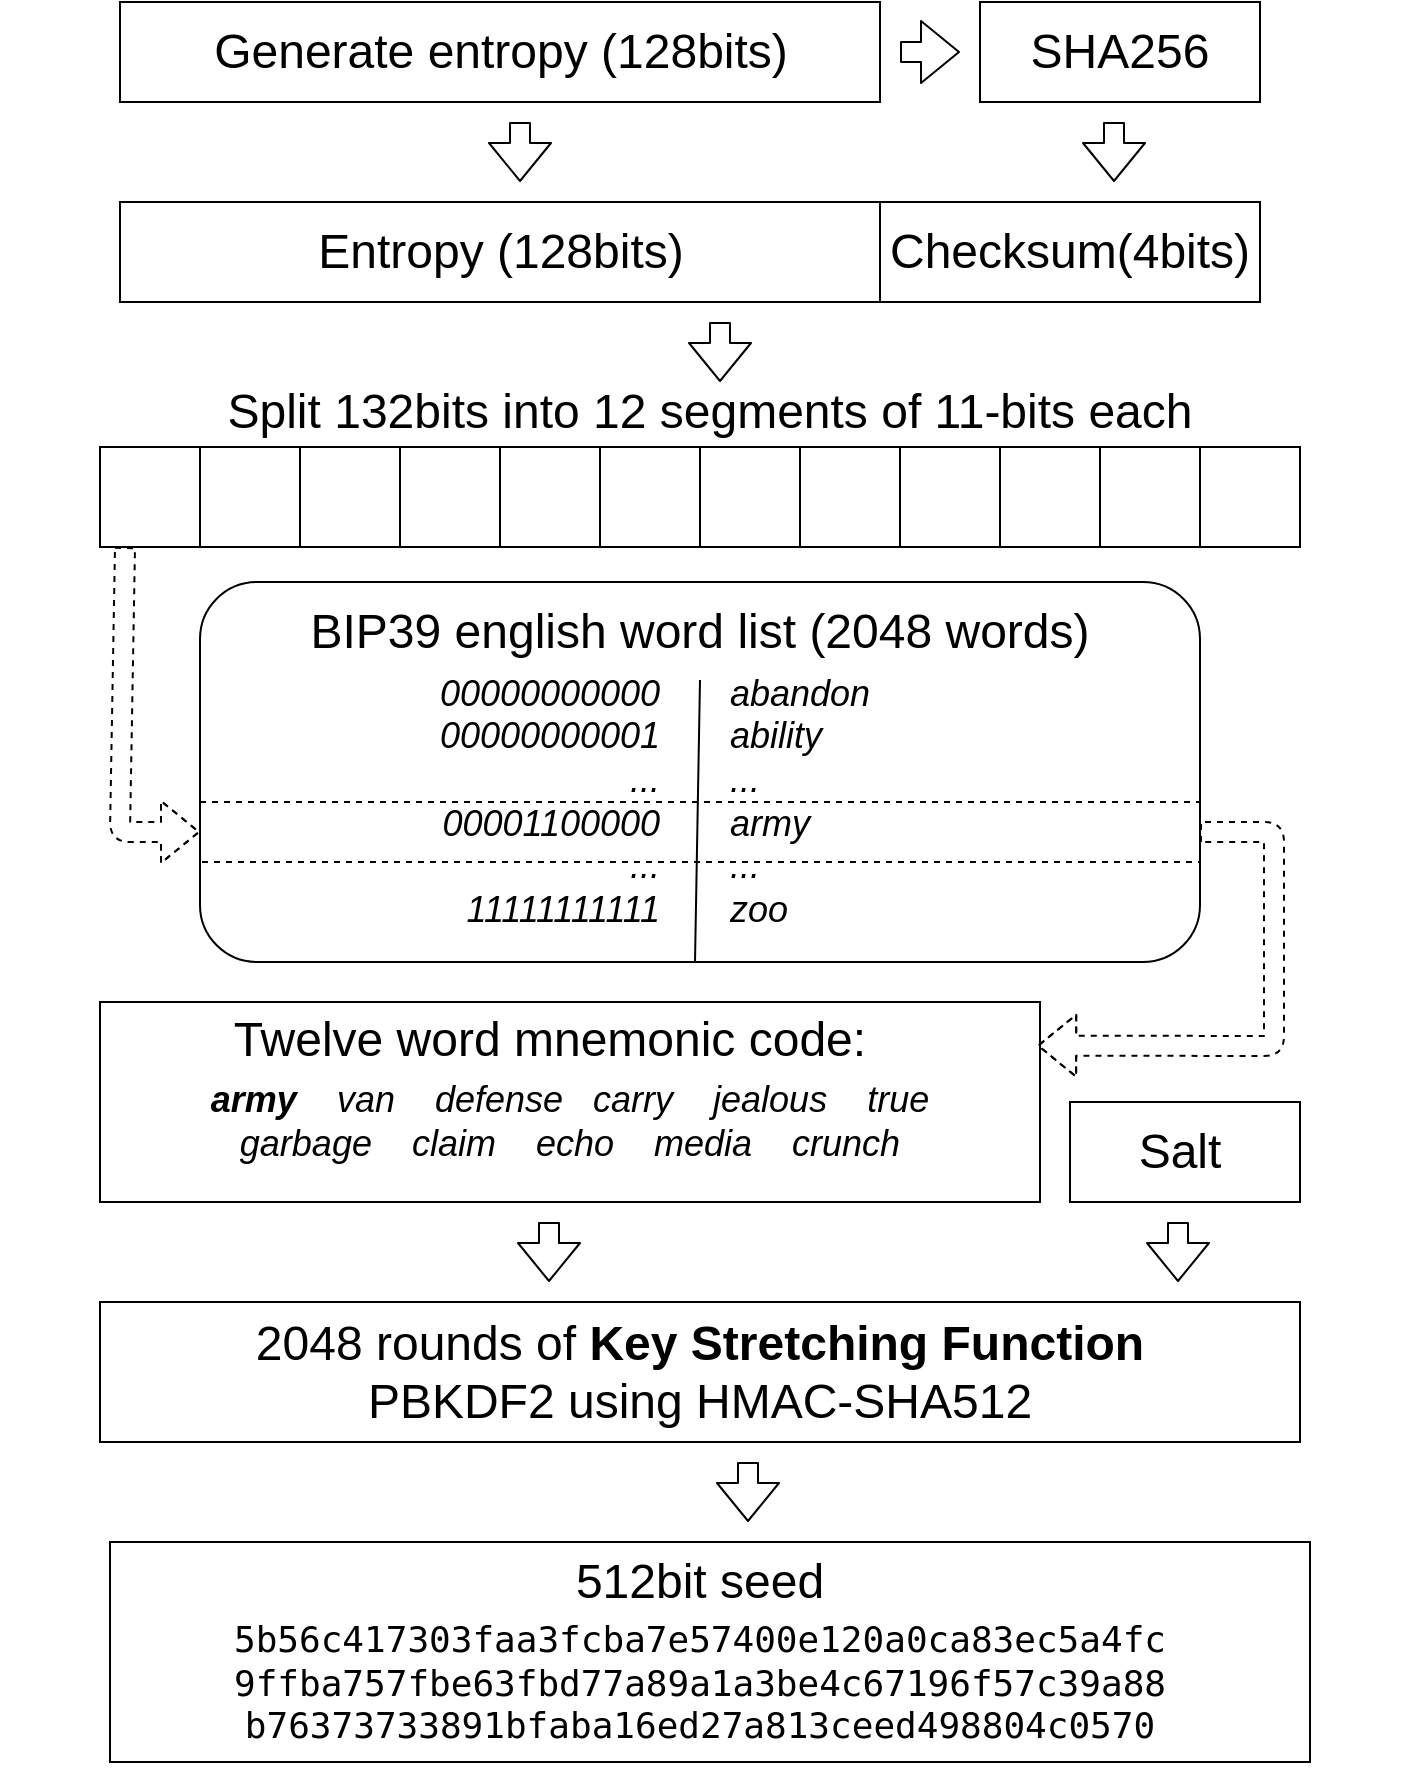 <mxfile version="10.6.5" type="device"><diagram id="jEOFgJ03z6qG9zhJlwI6" name="Page-1"><mxGraphModel dx="1263" dy="778" grid="1" gridSize="10" guides="1" tooltips="1" connect="1" arrows="1" fold="1" page="1" pageScale="1" pageWidth="850" pageHeight="1100" math="0" shadow="0"><root><mxCell id="0"/><mxCell id="1" parent="0"/><mxCell id="8i7k3EF_0dI-TqdIIlLZ-1" value="" style="rounded=0;whiteSpace=wrap;html=1;" vertex="1" parent="1"><mxGeometry x="80" y="30" width="380" height="50" as="geometry"/></mxCell><mxCell id="8i7k3EF_0dI-TqdIIlLZ-2" value="&lt;font style=&quot;font-size: 24px&quot;&gt;Generate entropy (128bits)&lt;/font&gt;" style="text;html=1;strokeColor=none;fillColor=none;align=center;verticalAlign=middle;whiteSpace=wrap;rounded=0;" vertex="1" parent="1"><mxGeometry x="122.5" y="45" width="295" height="20" as="geometry"/></mxCell><mxCell id="8i7k3EF_0dI-TqdIIlLZ-3" value="" style="shape=flexArrow;endArrow=classic;html=1;" edge="1" parent="1"><mxGeometry width="50" height="50" relative="1" as="geometry"><mxPoint x="470" y="55" as="sourcePoint"/><mxPoint x="500" y="55" as="targetPoint"/></mxGeometry></mxCell><mxCell id="8i7k3EF_0dI-TqdIIlLZ-4" value="" style="rounded=0;whiteSpace=wrap;html=1;" vertex="1" parent="1"><mxGeometry x="80" y="130" width="380" height="50" as="geometry"/></mxCell><mxCell id="8i7k3EF_0dI-TqdIIlLZ-5" value="&lt;font style=&quot;font-size: 24px&quot;&gt;Entropy (128bits)&lt;/font&gt;" style="text;html=1;strokeColor=none;fillColor=none;align=center;verticalAlign=middle;whiteSpace=wrap;rounded=0;" vertex="1" parent="1"><mxGeometry x="122.5" y="145" width="295" height="20" as="geometry"/></mxCell><mxCell id="8i7k3EF_0dI-TqdIIlLZ-6" value="" style="shape=flexArrow;endArrow=classic;html=1;" edge="1" parent="1"><mxGeometry width="50" height="50" relative="1" as="geometry"><mxPoint x="280" y="90" as="sourcePoint"/><mxPoint x="280" y="120" as="targetPoint"/></mxGeometry></mxCell><mxCell id="8i7k3EF_0dI-TqdIIlLZ-7" value="" style="rounded=0;whiteSpace=wrap;html=1;" vertex="1" parent="1"><mxGeometry x="510" y="30" width="140" height="50" as="geometry"/></mxCell><mxCell id="8i7k3EF_0dI-TqdIIlLZ-8" value="&lt;font style=&quot;font-size: 24px&quot;&gt;SHA256&lt;/font&gt;" style="text;html=1;strokeColor=none;fillColor=none;align=center;verticalAlign=middle;whiteSpace=wrap;rounded=0;" vertex="1" parent="1"><mxGeometry x="510" y="45" width="140" height="20" as="geometry"/></mxCell><mxCell id="8i7k3EF_0dI-TqdIIlLZ-9" value="" style="shape=flexArrow;endArrow=classic;html=1;" edge="1" parent="1"><mxGeometry width="50" height="50" relative="1" as="geometry"><mxPoint x="577" y="90.0" as="sourcePoint"/><mxPoint x="577" y="120.0" as="targetPoint"/></mxGeometry></mxCell><mxCell id="8i7k3EF_0dI-TqdIIlLZ-12" value="" style="rounded=0;whiteSpace=wrap;html=1;" vertex="1" parent="1"><mxGeometry x="460" y="130" width="190" height="50" as="geometry"/></mxCell><mxCell id="8i7k3EF_0dI-TqdIIlLZ-14" value="&lt;font style=&quot;font-size: 24px&quot;&gt;Checksum(4bits)&lt;/font&gt;" style="text;html=1;strokeColor=none;fillColor=none;align=center;verticalAlign=middle;whiteSpace=wrap;rounded=0;" vertex="1" parent="1"><mxGeometry x="485" y="145" width="140" height="20" as="geometry"/></mxCell><mxCell id="8i7k3EF_0dI-TqdIIlLZ-16" value="" style="shape=flexArrow;endArrow=classic;html=1;" edge="1" parent="1"><mxGeometry width="50" height="50" relative="1" as="geometry"><mxPoint x="380" y="190" as="sourcePoint"/><mxPoint x="380" y="220" as="targetPoint"/></mxGeometry></mxCell><mxCell id="8i7k3EF_0dI-TqdIIlLZ-19" value="" style="rounded=0;whiteSpace=wrap;html=1;" vertex="1" parent="1"><mxGeometry x="70" y="252.5" width="50" height="50" as="geometry"/></mxCell><mxCell id="8i7k3EF_0dI-TqdIIlLZ-20" value="" style="rounded=0;whiteSpace=wrap;html=1;" vertex="1" parent="1"><mxGeometry x="120" y="252.5" width="50" height="50" as="geometry"/></mxCell><mxCell id="8i7k3EF_0dI-TqdIIlLZ-21" value="" style="rounded=0;whiteSpace=wrap;html=1;" vertex="1" parent="1"><mxGeometry x="620" y="252.5" width="50" height="50" as="geometry"/></mxCell><mxCell id="8i7k3EF_0dI-TqdIIlLZ-22" value="" style="rounded=0;whiteSpace=wrap;html=1;" vertex="1" parent="1"><mxGeometry x="570" y="252.5" width="50" height="50" as="geometry"/></mxCell><mxCell id="8i7k3EF_0dI-TqdIIlLZ-23" value="" style="rounded=0;whiteSpace=wrap;html=1;" vertex="1" parent="1"><mxGeometry x="320" y="252.5" width="50" height="50" as="geometry"/></mxCell><mxCell id="8i7k3EF_0dI-TqdIIlLZ-24" value="" style="rounded=0;whiteSpace=wrap;html=1;" vertex="1" parent="1"><mxGeometry x="170" y="252.5" width="50" height="50" as="geometry"/></mxCell><mxCell id="8i7k3EF_0dI-TqdIIlLZ-25" value="" style="rounded=0;whiteSpace=wrap;html=1;" vertex="1" parent="1"><mxGeometry x="270" y="252.5" width="50" height="50" as="geometry"/></mxCell><mxCell id="8i7k3EF_0dI-TqdIIlLZ-26" value="" style="rounded=0;whiteSpace=wrap;html=1;" vertex="1" parent="1"><mxGeometry x="220" y="252.5" width="50" height="50" as="geometry"/></mxCell><mxCell id="8i7k3EF_0dI-TqdIIlLZ-27" value="" style="rounded=0;whiteSpace=wrap;html=1;" vertex="1" parent="1"><mxGeometry x="520" y="252.5" width="50" height="50" as="geometry"/></mxCell><mxCell id="8i7k3EF_0dI-TqdIIlLZ-28" value="" style="rounded=0;whiteSpace=wrap;html=1;" vertex="1" parent="1"><mxGeometry x="470" y="252.5" width="50" height="50" as="geometry"/></mxCell><mxCell id="8i7k3EF_0dI-TqdIIlLZ-29" value="" style="rounded=0;whiteSpace=wrap;html=1;" vertex="1" parent="1"><mxGeometry x="420" y="252.5" width="50" height="50" as="geometry"/></mxCell><mxCell id="8i7k3EF_0dI-TqdIIlLZ-30" value="" style="rounded=0;whiteSpace=wrap;html=1;" vertex="1" parent="1"><mxGeometry x="370" y="252.5" width="50" height="50" as="geometry"/></mxCell><mxCell id="8i7k3EF_0dI-TqdIIlLZ-17" value="&lt;font style=&quot;font-size: 24px&quot;&gt;Split 132bits into 12 segments of 11-bits each&lt;/font&gt;" style="text;html=1;strokeColor=none;fillColor=none;align=center;verticalAlign=middle;whiteSpace=wrap;rounded=0;" vertex="1" parent="1"><mxGeometry x="90" y="220" width="570" height="30" as="geometry"/></mxCell><mxCell id="8i7k3EF_0dI-TqdIIlLZ-31" value="" style="rounded=1;whiteSpace=wrap;html=1;" vertex="1" parent="1"><mxGeometry x="120" y="320" width="500" height="190" as="geometry"/></mxCell><mxCell id="8i7k3EF_0dI-TqdIIlLZ-32" value="&lt;font style=&quot;font-size: 24px&quot;&gt;BIP39 english word list (2048 words)&lt;/font&gt;" style="text;html=1;strokeColor=none;fillColor=none;align=center;verticalAlign=middle;whiteSpace=wrap;rounded=0;" vertex="1" parent="1"><mxGeometry x="130" y="330" width="480" height="30" as="geometry"/></mxCell><mxCell id="8i7k3EF_0dI-TqdIIlLZ-33" value="&lt;div style=&quot;text-align: right&quot;&gt;&lt;i style=&quot;font-size: 18px&quot;&gt;00000000000&lt;/i&gt;&lt;/div&gt;&lt;font style=&quot;font-size: 18px&quot;&gt;&lt;div style=&quot;text-align: right&quot;&gt;&lt;i&gt;00000000001&lt;/i&gt;&lt;/div&gt;&lt;i&gt;&lt;div style=&quot;text-align: right&quot;&gt;&lt;i&gt;...&lt;/i&gt;&lt;/div&gt;&lt;div style=&quot;text-align: right&quot;&gt;&lt;i&gt;00001100000&lt;/i&gt;&lt;/div&gt;&lt;div style=&quot;text-align: right&quot;&gt;&lt;i&gt;...&lt;/i&gt;&lt;/div&gt;&lt;div style=&quot;text-align: right&quot;&gt;&lt;i&gt;11111111111&lt;/i&gt;&lt;/div&gt;&lt;/i&gt;&lt;/font&gt;" style="text;html=1;strokeColor=none;fillColor=none;align=center;verticalAlign=middle;whiteSpace=wrap;rounded=0;" vertex="1" parent="1"><mxGeometry x="190" y="350" width="210" height="160" as="geometry"/></mxCell><mxCell id="8i7k3EF_0dI-TqdIIlLZ-34" value="&lt;div style=&quot;text-align: left&quot;&gt;&lt;i style=&quot;font-size: 18px&quot;&gt;abandon&lt;/i&gt;&lt;/div&gt;&lt;font style=&quot;font-size: 18px&quot;&gt;&lt;div style=&quot;text-align: left&quot;&gt;&lt;i&gt;ability&lt;/i&gt;&lt;/div&gt;&lt;i&gt;&lt;div style=&quot;text-align: left&quot;&gt;&lt;i&gt;...&lt;/i&gt;&lt;/div&gt;&lt;div style=&quot;text-align: left&quot;&gt;&lt;i&gt;army&lt;/i&gt;&lt;/div&gt;&lt;div style=&quot;text-align: left&quot;&gt;&lt;i&gt;...&lt;/i&gt;&lt;/div&gt;&lt;div style=&quot;text-align: left&quot;&gt;&lt;i&gt;zoo&lt;/i&gt;&lt;/div&gt;&lt;/i&gt;&lt;/font&gt;" style="text;html=1;strokeColor=none;fillColor=none;align=center;verticalAlign=middle;whiteSpace=wrap;rounded=0;" vertex="1" parent="1"><mxGeometry x="315" y="350" width="210" height="160" as="geometry"/></mxCell><mxCell id="8i7k3EF_0dI-TqdIIlLZ-35" value="" style="endArrow=none;html=1;entryX=0.25;entryY=1;entryDx=0;entryDy=0;" edge="1" parent="1" target="8i7k3EF_0dI-TqdIIlLZ-34"><mxGeometry width="50" height="50" relative="1" as="geometry"><mxPoint x="370" y="369" as="sourcePoint"/><mxPoint x="120" y="530" as="targetPoint"/></mxGeometry></mxCell><mxCell id="8i7k3EF_0dI-TqdIIlLZ-36" value="" style="rounded=0;whiteSpace=wrap;html=1;strokeColor=#000000;fillColor=none;dashed=1;" vertex="1" parent="1"><mxGeometry x="120" y="430" width="500" height="30" as="geometry"/></mxCell><mxCell id="8i7k3EF_0dI-TqdIIlLZ-38" value="" style="shape=flexArrow;endArrow=classic;html=1;dashed=1;exitX=0.25;exitY=1;exitDx=0;exitDy=0;entryX=0;entryY=0.5;entryDx=0;entryDy=0;" edge="1" parent="1" source="8i7k3EF_0dI-TqdIIlLZ-19" target="8i7k3EF_0dI-TqdIIlLZ-36"><mxGeometry width="50" height="50" relative="1" as="geometry"><mxPoint x="70" y="580" as="sourcePoint"/><mxPoint x="120" y="530" as="targetPoint"/><Array as="points"><mxPoint x="80" y="445"/></Array></mxGeometry></mxCell><mxCell id="8i7k3EF_0dI-TqdIIlLZ-39" value="" style="rounded=0;whiteSpace=wrap;html=1;strokeColor=#000000;fillColor=#ffffff;" vertex="1" parent="1"><mxGeometry x="70" y="530" width="470" height="100" as="geometry"/></mxCell><mxCell id="8i7k3EF_0dI-TqdIIlLZ-40" value="&lt;span style=&quot;font-size: 24px&quot;&gt;Twelve word mnemonic code:&lt;/span&gt;" style="text;html=1;strokeColor=none;fillColor=none;align=center;verticalAlign=middle;whiteSpace=wrap;rounded=0;" vertex="1" parent="1"><mxGeometry x="55" y="534" width="480" height="30" as="geometry"/></mxCell><mxCell id="8i7k3EF_0dI-TqdIIlLZ-41" value="" style="shape=flexArrow;endArrow=classic;html=1;dashed=1;exitX=1;exitY=0.5;exitDx=0;exitDy=0;entryX=0.997;entryY=0.029;entryDx=0;entryDy=0;entryPerimeter=0;" edge="1" parent="1" source="8i7k3EF_0dI-TqdIIlLZ-36" target="8i7k3EF_0dI-TqdIIlLZ-43"><mxGeometry width="50" height="50" relative="1" as="geometry"><mxPoint x="70" y="700" as="sourcePoint"/><mxPoint x="670" y="500" as="targetPoint"/><Array as="points"><mxPoint x="657" y="445"/><mxPoint x="657" y="552"/></Array></mxGeometry></mxCell><mxCell id="8i7k3EF_0dI-TqdIIlLZ-43" value="&lt;font style=&quot;font-size: 18px&quot;&gt;&lt;i&gt;&lt;b&gt;army&amp;nbsp; &amp;nbsp; &lt;/b&gt;van&amp;nbsp; &amp;nbsp; defense&amp;nbsp; &amp;nbsp;carry&amp;nbsp; &amp;nbsp; jealous&amp;nbsp; &amp;nbsp; true&lt;br&gt;garbage&amp;nbsp; &amp;nbsp; claim&amp;nbsp; &amp;nbsp; echo&amp;nbsp; &amp;nbsp; media&amp;nbsp; &amp;nbsp; crunch&lt;/i&gt;&lt;br&gt;&lt;/font&gt;" style="text;html=1;strokeColor=none;fillColor=none;align=center;verticalAlign=middle;whiteSpace=wrap;rounded=0;" vertex="1" parent="1"><mxGeometry x="70" y="549.5" width="470" height="80" as="geometry"/></mxCell><mxCell id="8i7k3EF_0dI-TqdIIlLZ-46" value="" style="rounded=0;whiteSpace=wrap;html=1;" vertex="1" parent="1"><mxGeometry x="555" y="580" width="115" height="50" as="geometry"/></mxCell><mxCell id="8i7k3EF_0dI-TqdIIlLZ-47" value="&lt;font style=&quot;font-size: 24px&quot;&gt;Salt&lt;/font&gt;" style="text;html=1;strokeColor=none;fillColor=none;align=center;verticalAlign=middle;whiteSpace=wrap;rounded=0;" vertex="1" parent="1"><mxGeometry x="540" y="595" width="140" height="20" as="geometry"/></mxCell><mxCell id="8i7k3EF_0dI-TqdIIlLZ-48" value="" style="shape=flexArrow;endArrow=classic;html=1;" edge="1" parent="1"><mxGeometry width="50" height="50" relative="1" as="geometry"><mxPoint x="294.5" y="640.0" as="sourcePoint"/><mxPoint x="294.5" y="670.0" as="targetPoint"/></mxGeometry></mxCell><mxCell id="8i7k3EF_0dI-TqdIIlLZ-49" value="" style="shape=flexArrow;endArrow=classic;html=1;" edge="1" parent="1"><mxGeometry width="50" height="50" relative="1" as="geometry"><mxPoint x="609" y="640" as="sourcePoint"/><mxPoint x="609" y="670" as="targetPoint"/></mxGeometry></mxCell><mxCell id="8i7k3EF_0dI-TqdIIlLZ-50" value="" style="rounded=0;whiteSpace=wrap;html=1;" vertex="1" parent="1"><mxGeometry x="70" y="680" width="600" height="70" as="geometry"/></mxCell><mxCell id="8i7k3EF_0dI-TqdIIlLZ-51" value="&lt;font style=&quot;font-size: 24px&quot;&gt;2048 rounds of &lt;b&gt;Key Stretching Function &lt;/b&gt;PBKDF2 using HMAC-SHA512&lt;/font&gt;" style="text;html=1;strokeColor=none;fillColor=none;align=center;verticalAlign=middle;whiteSpace=wrap;rounded=0;" vertex="1" parent="1"><mxGeometry x="110" y="705" width="520" height="20" as="geometry"/></mxCell><mxCell id="8i7k3EF_0dI-TqdIIlLZ-52" value="" style="rounded=0;whiteSpace=wrap;html=1;" vertex="1" parent="1"><mxGeometry x="75" y="800" width="600" height="110" as="geometry"/></mxCell><mxCell id="8i7k3EF_0dI-TqdIIlLZ-53" value="" style="shape=flexArrow;endArrow=classic;html=1;" edge="1" parent="1"><mxGeometry width="50" height="50" relative="1" as="geometry"><mxPoint x="394" y="760" as="sourcePoint"/><mxPoint x="394" y="790" as="targetPoint"/></mxGeometry></mxCell><mxCell id="8i7k3EF_0dI-TqdIIlLZ-54" value="&lt;font style=&quot;font-size: 24px&quot;&gt;512bit seed&lt;/font&gt;" style="text;html=1;strokeColor=none;fillColor=none;align=center;verticalAlign=middle;whiteSpace=wrap;rounded=0;" vertex="1" parent="1"><mxGeometry x="230" y="810" width="280" height="20" as="geometry"/></mxCell><mxCell id="8i7k3EF_0dI-TqdIIlLZ-55" value="&lt;pre&gt;&lt;font&gt;&lt;span style=&quot;font-size: 18px&quot;&gt;5b56c417303faa3fcba7e57400e120a0ca83ec5a4fc&lt;br/&gt;&lt;/span&gt;&lt;/font&gt;&lt;font style=&quot;font-size: 18px&quot;&gt;9ffba757fbe63fbd77a89a1a3be4c67196f57c39a88&lt;br/&gt;b76373733891bfaba16ed27a813ceed498804c0570&lt;/font&gt;&lt;/pre&gt;" style="text;html=1;strokeColor=none;fillColor=none;align=center;verticalAlign=middle;whiteSpace=wrap;rounded=0;fontSize=16;" vertex="1" parent="1"><mxGeometry x="20" y="850" width="700" height="40" as="geometry"/></mxCell></root></mxGraphModel></diagram></mxfile>